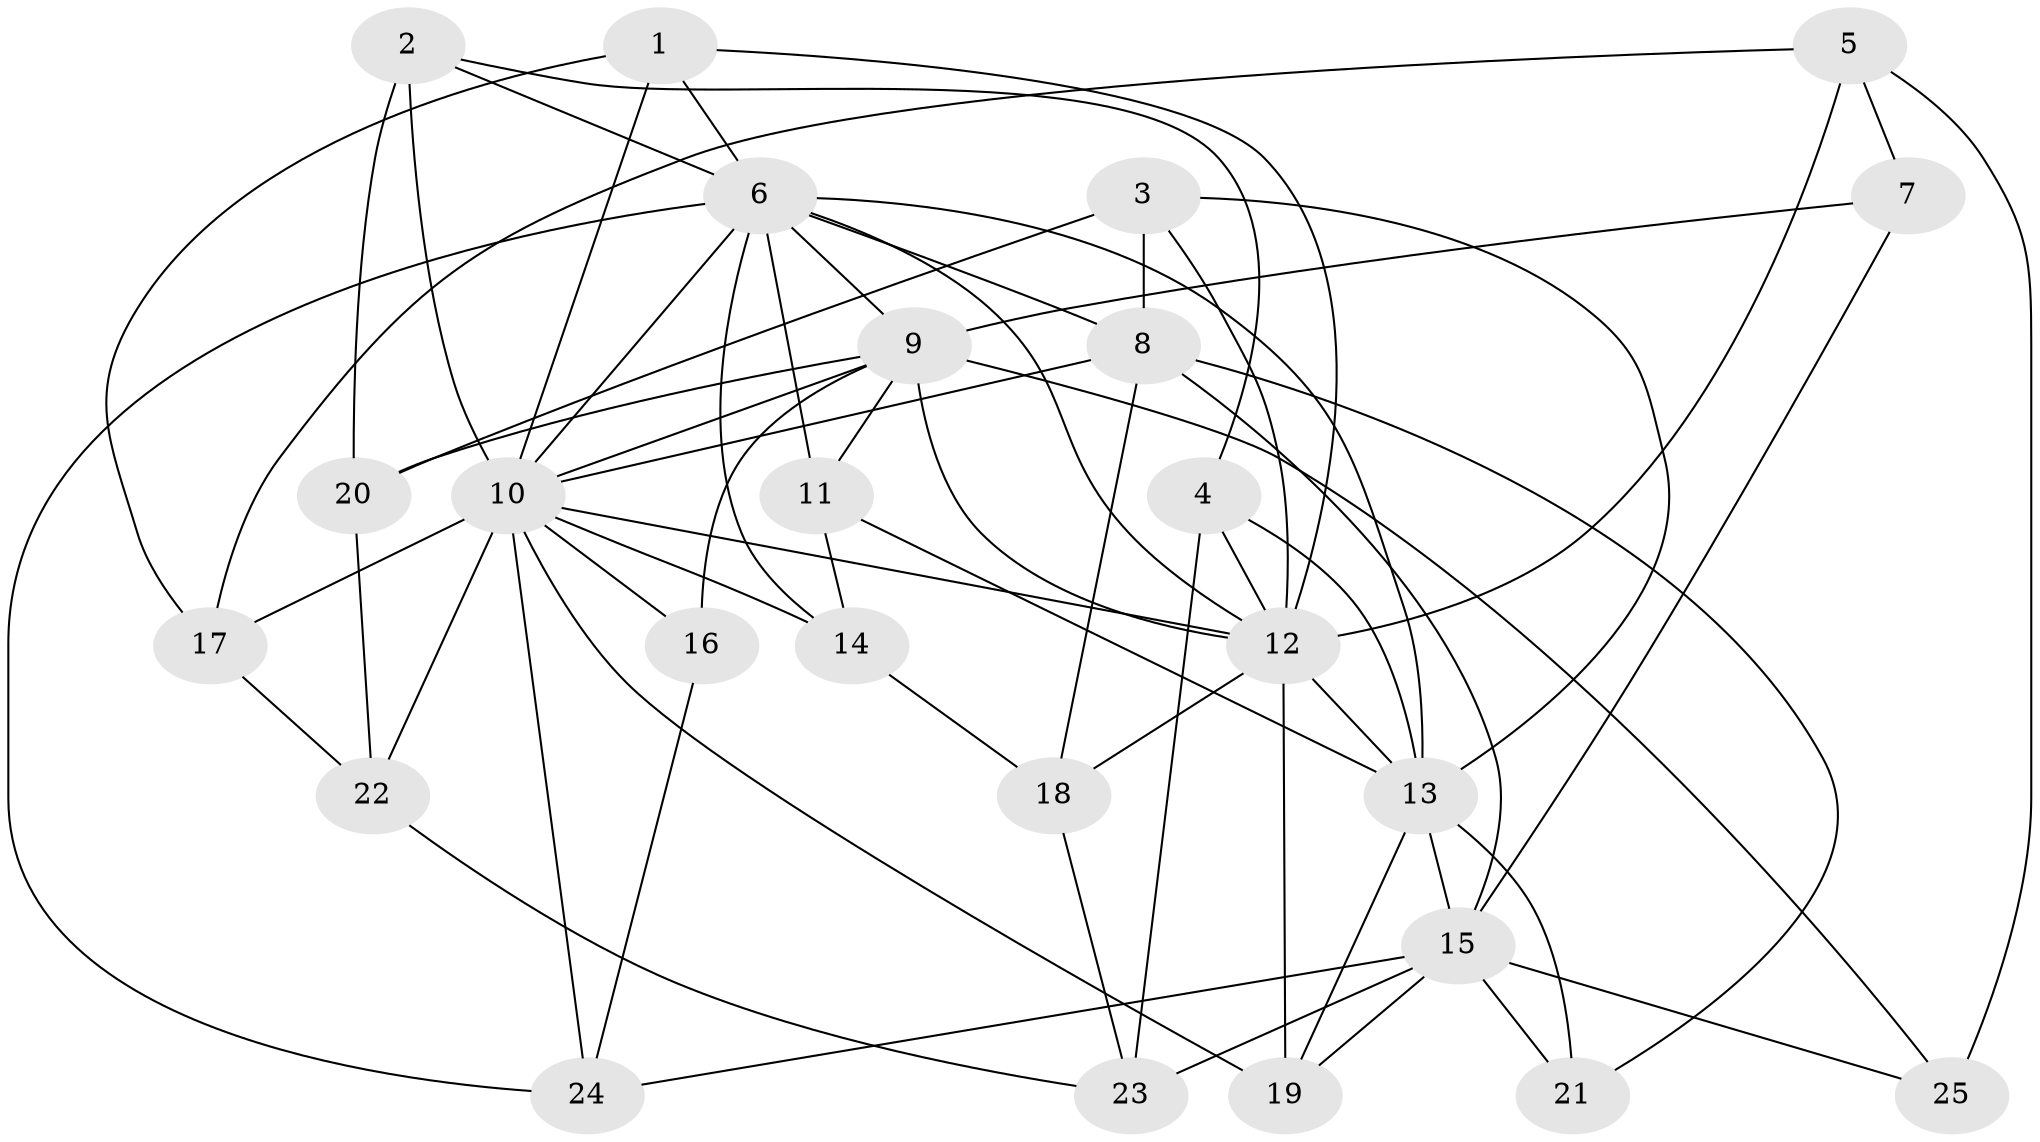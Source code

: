 // original degree distribution, {4: 1.0}
// Generated by graph-tools (version 1.1) at 2025/38/03/09/25 02:38:16]
// undirected, 25 vertices, 65 edges
graph export_dot {
graph [start="1"]
  node [color=gray90,style=filled];
  1;
  2;
  3;
  4;
  5;
  6;
  7;
  8;
  9;
  10;
  11;
  12;
  13;
  14;
  15;
  16;
  17;
  18;
  19;
  20;
  21;
  22;
  23;
  24;
  25;
  1 -- 6 [weight=1.0];
  1 -- 10 [weight=1.0];
  1 -- 12 [weight=1.0];
  1 -- 17 [weight=1.0];
  2 -- 4 [weight=1.0];
  2 -- 6 [weight=1.0];
  2 -- 10 [weight=1.0];
  2 -- 20 [weight=1.0];
  3 -- 8 [weight=1.0];
  3 -- 12 [weight=1.0];
  3 -- 13 [weight=1.0];
  3 -- 20 [weight=1.0];
  4 -- 12 [weight=1.0];
  4 -- 13 [weight=1.0];
  4 -- 23 [weight=1.0];
  5 -- 7 [weight=1.0];
  5 -- 12 [weight=1.0];
  5 -- 17 [weight=1.0];
  5 -- 25 [weight=1.0];
  6 -- 8 [weight=1.0];
  6 -- 9 [weight=1.0];
  6 -- 10 [weight=1.0];
  6 -- 11 [weight=1.0];
  6 -- 12 [weight=1.0];
  6 -- 13 [weight=1.0];
  6 -- 14 [weight=1.0];
  6 -- 24 [weight=1.0];
  7 -- 9 [weight=1.0];
  7 -- 15 [weight=2.0];
  8 -- 10 [weight=1.0];
  8 -- 15 [weight=1.0];
  8 -- 18 [weight=1.0];
  8 -- 21 [weight=1.0];
  9 -- 10 [weight=1.0];
  9 -- 11 [weight=1.0];
  9 -- 12 [weight=1.0];
  9 -- 16 [weight=2.0];
  9 -- 20 [weight=1.0];
  9 -- 25 [weight=2.0];
  10 -- 12 [weight=1.0];
  10 -- 14 [weight=1.0];
  10 -- 16 [weight=1.0];
  10 -- 17 [weight=1.0];
  10 -- 19 [weight=1.0];
  10 -- 22 [weight=1.0];
  10 -- 24 [weight=1.0];
  11 -- 13 [weight=1.0];
  11 -- 14 [weight=1.0];
  12 -- 13 [weight=3.0];
  12 -- 18 [weight=1.0];
  12 -- 19 [weight=1.0];
  13 -- 15 [weight=2.0];
  13 -- 19 [weight=1.0];
  13 -- 21 [weight=2.0];
  14 -- 18 [weight=1.0];
  15 -- 19 [weight=1.0];
  15 -- 21 [weight=1.0];
  15 -- 23 [weight=1.0];
  15 -- 24 [weight=1.0];
  15 -- 25 [weight=1.0];
  16 -- 24 [weight=1.0];
  17 -- 22 [weight=1.0];
  18 -- 23 [weight=1.0];
  20 -- 22 [weight=1.0];
  22 -- 23 [weight=1.0];
}
